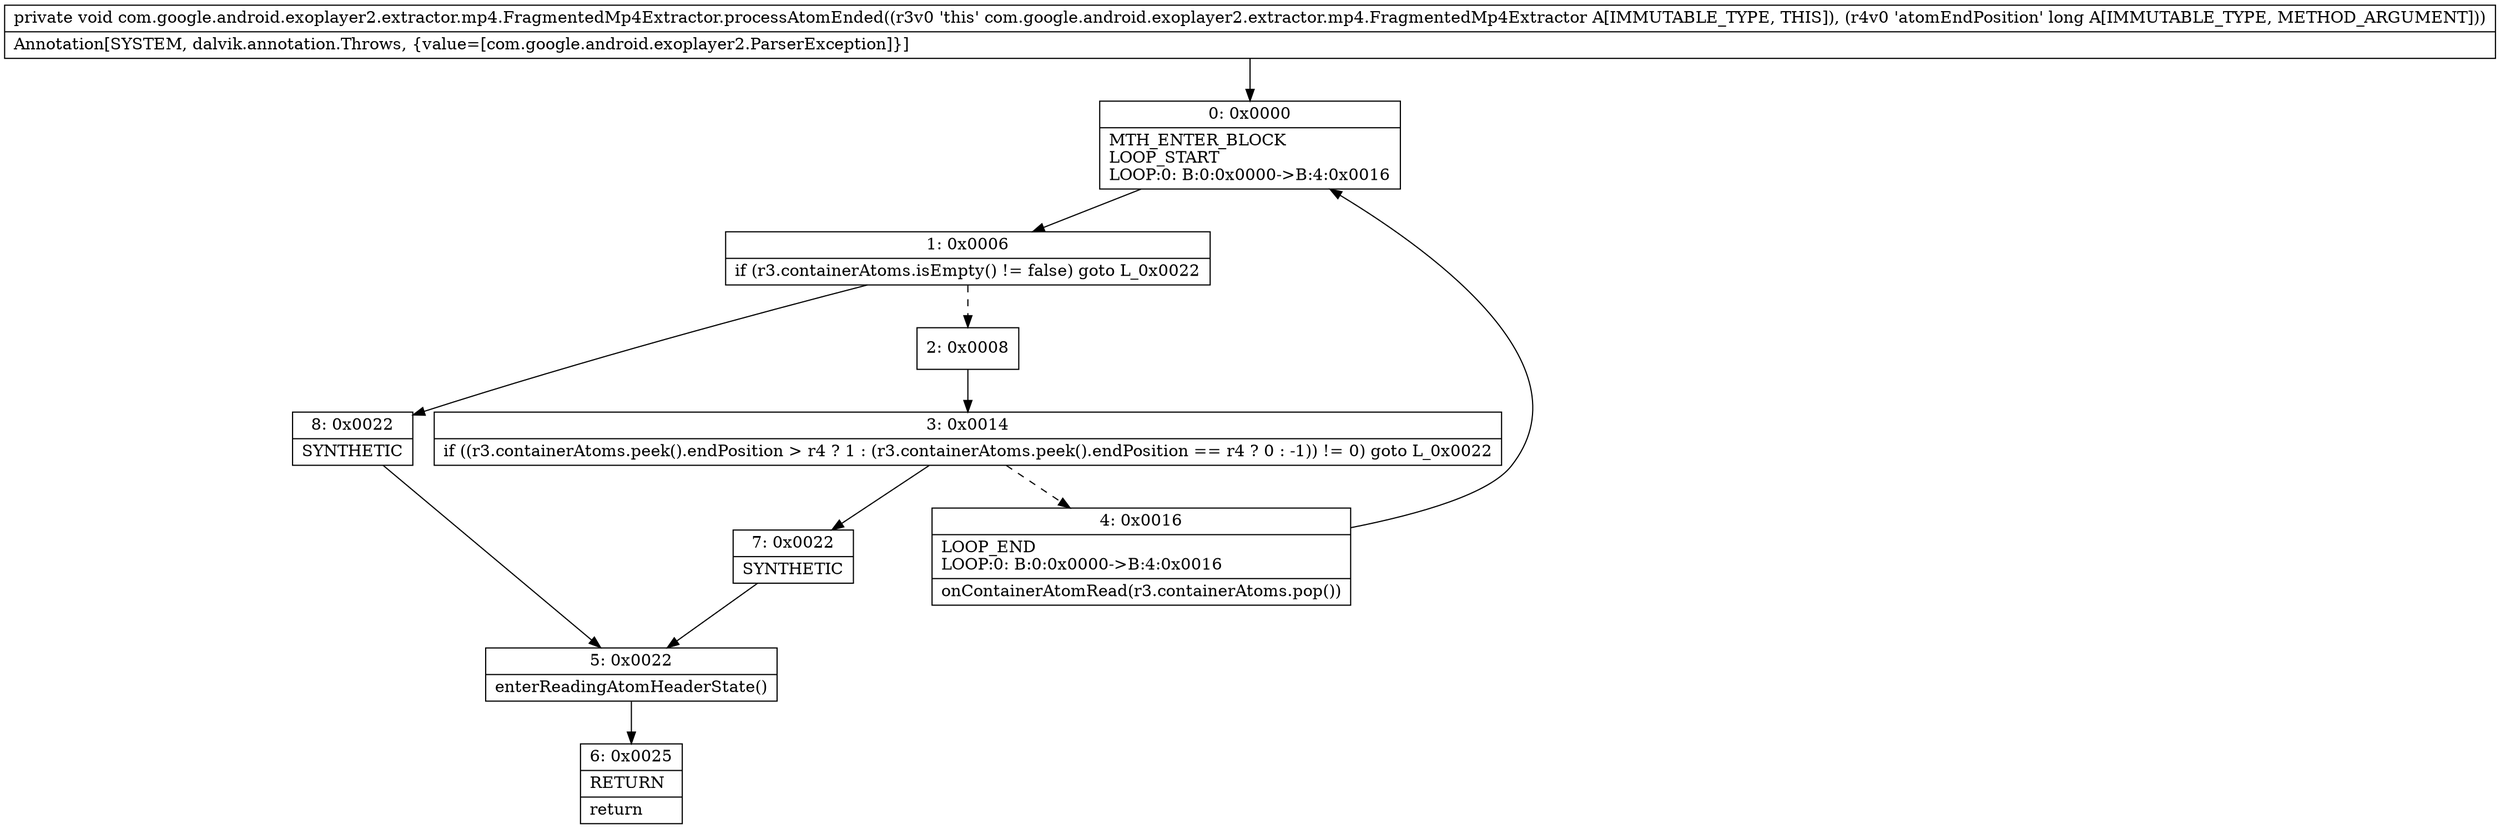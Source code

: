 digraph "CFG forcom.google.android.exoplayer2.extractor.mp4.FragmentedMp4Extractor.processAtomEnded(J)V" {
Node_0 [shape=record,label="{0\:\ 0x0000|MTH_ENTER_BLOCK\lLOOP_START\lLOOP:0: B:0:0x0000\-\>B:4:0x0016\l}"];
Node_1 [shape=record,label="{1\:\ 0x0006|if (r3.containerAtoms.isEmpty() != false) goto L_0x0022\l}"];
Node_2 [shape=record,label="{2\:\ 0x0008}"];
Node_3 [shape=record,label="{3\:\ 0x0014|if ((r3.containerAtoms.peek().endPosition \> r4 ? 1 : (r3.containerAtoms.peek().endPosition == r4 ? 0 : \-1)) != 0) goto L_0x0022\l}"];
Node_4 [shape=record,label="{4\:\ 0x0016|LOOP_END\lLOOP:0: B:0:0x0000\-\>B:4:0x0016\l|onContainerAtomRead(r3.containerAtoms.pop())\l}"];
Node_5 [shape=record,label="{5\:\ 0x0022|enterReadingAtomHeaderState()\l}"];
Node_6 [shape=record,label="{6\:\ 0x0025|RETURN\l|return\l}"];
Node_7 [shape=record,label="{7\:\ 0x0022|SYNTHETIC\l}"];
Node_8 [shape=record,label="{8\:\ 0x0022|SYNTHETIC\l}"];
MethodNode[shape=record,label="{private void com.google.android.exoplayer2.extractor.mp4.FragmentedMp4Extractor.processAtomEnded((r3v0 'this' com.google.android.exoplayer2.extractor.mp4.FragmentedMp4Extractor A[IMMUTABLE_TYPE, THIS]), (r4v0 'atomEndPosition' long A[IMMUTABLE_TYPE, METHOD_ARGUMENT]))  | Annotation[SYSTEM, dalvik.annotation.Throws, \{value=[com.google.android.exoplayer2.ParserException]\}]\l}"];
MethodNode -> Node_0;
Node_0 -> Node_1;
Node_1 -> Node_2[style=dashed];
Node_1 -> Node_8;
Node_2 -> Node_3;
Node_3 -> Node_4[style=dashed];
Node_3 -> Node_7;
Node_4 -> Node_0;
Node_5 -> Node_6;
Node_7 -> Node_5;
Node_8 -> Node_5;
}

